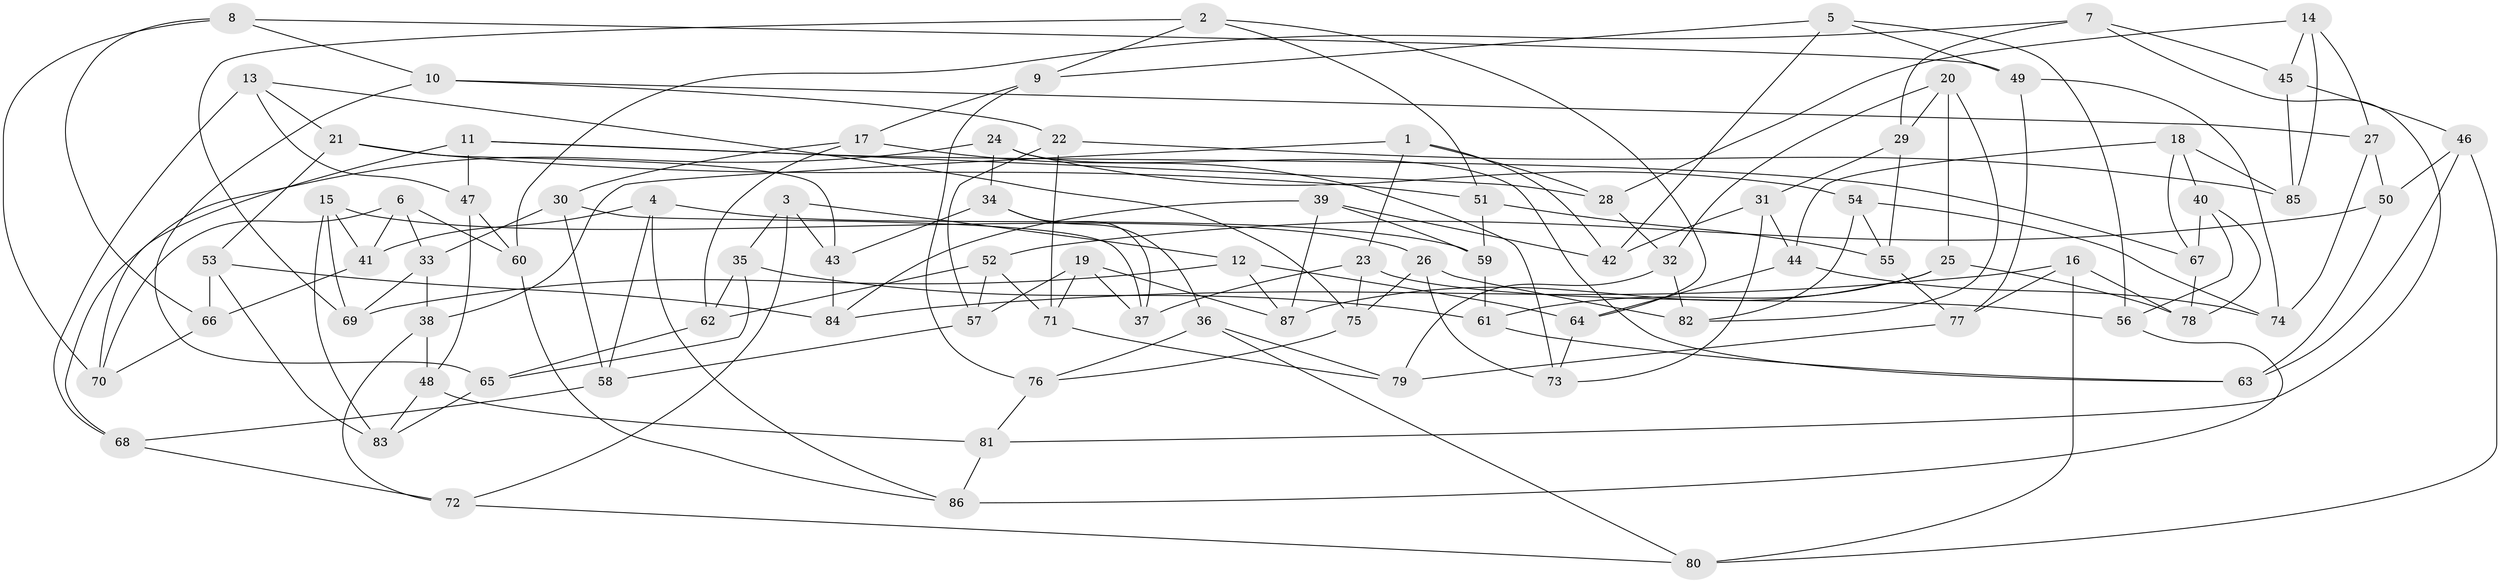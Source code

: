 // coarse degree distribution, {6: 0.4807692307692308, 4: 0.3269230769230769, 5: 0.19230769230769232}
// Generated by graph-tools (version 1.1) at 2025/52/02/27/25 19:52:28]
// undirected, 87 vertices, 174 edges
graph export_dot {
graph [start="1"]
  node [color=gray90,style=filled];
  1;
  2;
  3;
  4;
  5;
  6;
  7;
  8;
  9;
  10;
  11;
  12;
  13;
  14;
  15;
  16;
  17;
  18;
  19;
  20;
  21;
  22;
  23;
  24;
  25;
  26;
  27;
  28;
  29;
  30;
  31;
  32;
  33;
  34;
  35;
  36;
  37;
  38;
  39;
  40;
  41;
  42;
  43;
  44;
  45;
  46;
  47;
  48;
  49;
  50;
  51;
  52;
  53;
  54;
  55;
  56;
  57;
  58;
  59;
  60;
  61;
  62;
  63;
  64;
  65;
  66;
  67;
  68;
  69;
  70;
  71;
  72;
  73;
  74;
  75;
  76;
  77;
  78;
  79;
  80;
  81;
  82;
  83;
  84;
  85;
  86;
  87;
  1 -- 23;
  1 -- 38;
  1 -- 28;
  1 -- 42;
  2 -- 64;
  2 -- 69;
  2 -- 51;
  2 -- 9;
  3 -- 35;
  3 -- 12;
  3 -- 72;
  3 -- 43;
  4 -- 58;
  4 -- 41;
  4 -- 86;
  4 -- 59;
  5 -- 9;
  5 -- 56;
  5 -- 49;
  5 -- 42;
  6 -- 70;
  6 -- 41;
  6 -- 60;
  6 -- 33;
  7 -- 60;
  7 -- 81;
  7 -- 29;
  7 -- 45;
  8 -- 49;
  8 -- 66;
  8 -- 10;
  8 -- 70;
  9 -- 76;
  9 -- 17;
  10 -- 27;
  10 -- 22;
  10 -- 65;
  11 -- 68;
  11 -- 67;
  11 -- 28;
  11 -- 47;
  12 -- 64;
  12 -- 87;
  12 -- 69;
  13 -- 47;
  13 -- 75;
  13 -- 21;
  13 -- 68;
  14 -- 28;
  14 -- 45;
  14 -- 27;
  14 -- 85;
  15 -- 41;
  15 -- 26;
  15 -- 83;
  15 -- 69;
  16 -- 78;
  16 -- 80;
  16 -- 84;
  16 -- 77;
  17 -- 62;
  17 -- 30;
  17 -- 73;
  18 -- 40;
  18 -- 85;
  18 -- 67;
  18 -- 44;
  19 -- 37;
  19 -- 71;
  19 -- 87;
  19 -- 57;
  20 -- 32;
  20 -- 29;
  20 -- 25;
  20 -- 82;
  21 -- 53;
  21 -- 43;
  21 -- 51;
  22 -- 71;
  22 -- 85;
  22 -- 57;
  23 -- 37;
  23 -- 56;
  23 -- 75;
  24 -- 54;
  24 -- 34;
  24 -- 63;
  24 -- 70;
  25 -- 87;
  25 -- 78;
  25 -- 61;
  26 -- 82;
  26 -- 75;
  26 -- 73;
  27 -- 74;
  27 -- 50;
  28 -- 32;
  29 -- 31;
  29 -- 55;
  30 -- 33;
  30 -- 58;
  30 -- 37;
  31 -- 44;
  31 -- 42;
  31 -- 73;
  32 -- 82;
  32 -- 79;
  33 -- 38;
  33 -- 69;
  34 -- 37;
  34 -- 36;
  34 -- 43;
  35 -- 62;
  35 -- 65;
  35 -- 61;
  36 -- 80;
  36 -- 79;
  36 -- 76;
  38 -- 48;
  38 -- 72;
  39 -- 84;
  39 -- 87;
  39 -- 59;
  39 -- 42;
  40 -- 56;
  40 -- 67;
  40 -- 78;
  41 -- 66;
  43 -- 84;
  44 -- 64;
  44 -- 74;
  45 -- 85;
  45 -- 46;
  46 -- 50;
  46 -- 63;
  46 -- 80;
  47 -- 60;
  47 -- 48;
  48 -- 83;
  48 -- 81;
  49 -- 74;
  49 -- 77;
  50 -- 63;
  50 -- 52;
  51 -- 59;
  51 -- 55;
  52 -- 62;
  52 -- 71;
  52 -- 57;
  53 -- 84;
  53 -- 83;
  53 -- 66;
  54 -- 55;
  54 -- 82;
  54 -- 74;
  55 -- 77;
  56 -- 86;
  57 -- 58;
  58 -- 68;
  59 -- 61;
  60 -- 86;
  61 -- 63;
  62 -- 65;
  64 -- 73;
  65 -- 83;
  66 -- 70;
  67 -- 78;
  68 -- 72;
  71 -- 79;
  72 -- 80;
  75 -- 76;
  76 -- 81;
  77 -- 79;
  81 -- 86;
}
